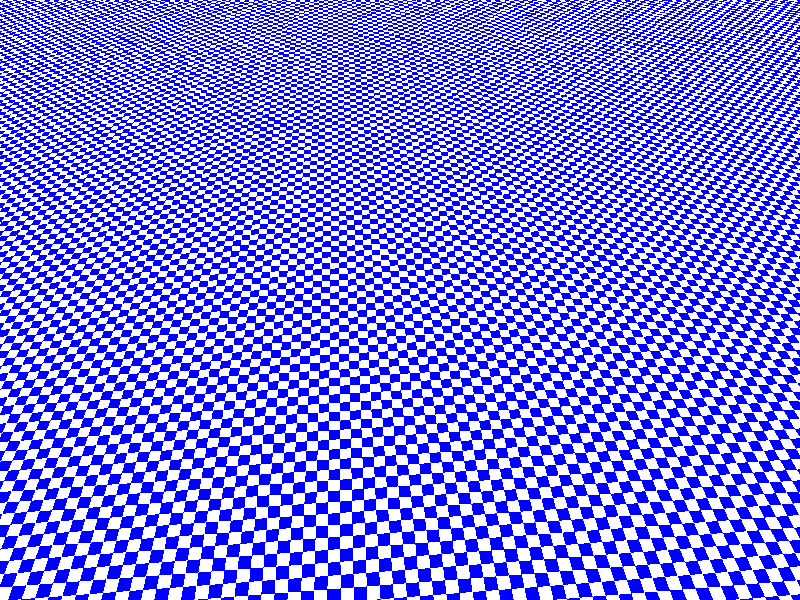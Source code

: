 #include "colors.inc"
#include "textures.inc"

camera {
  location <5, 145, 145>
  look_at <-5, 5, 10>
}

light_source { <-3, 10, -3> White }   
light_source { <-3, 100, 150> White }

background { NeonBlue }       

 plane{ y,0
   pigment { checker White,Blue scale 3 }
 }
    
#declare StenaClass1=difference {
  box { <0, 0, 0>,
      < 79, 30, 4>
      texture {                  
         pigment { Yellow
          } 
      }                          
  }  
 
    box { <15, 0, -1>,
      < 28, 25, 26>
      texture {                  
         pigment { Red
          } 
      }                          
  }     
}            